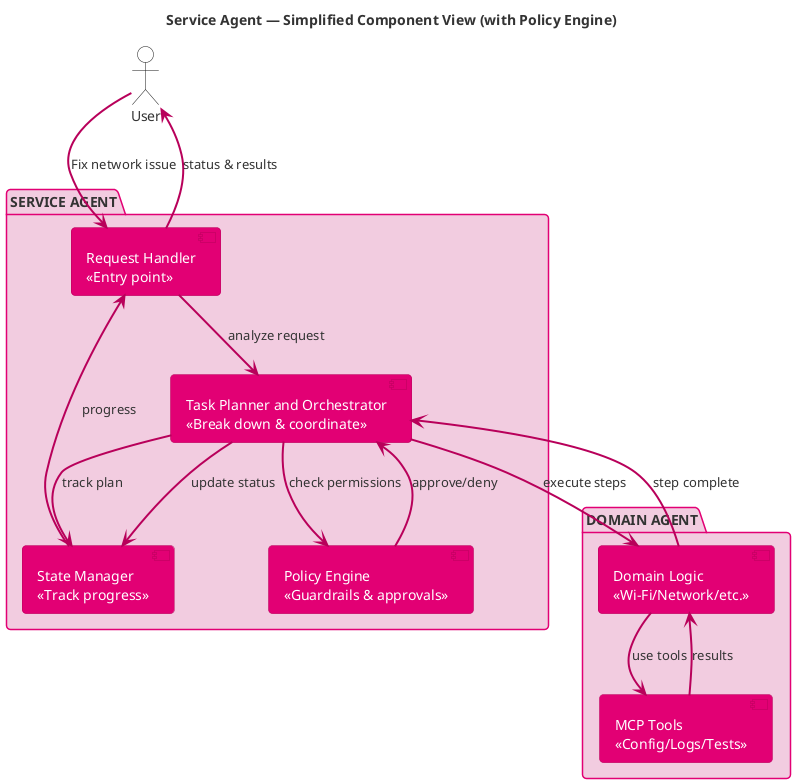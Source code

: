@startuml
' ======= Deutsche Telekom Magenta Theme =======
!define DT_MAGENTA     #E20074
!define DT_MAGENTA_DARK #B8005A
!define DT_MAGENTA_LIGHT #F2CCE0
!define DT_GRAY        #8C8C8C

skinparam backgroundColor transparent
skinparam shadowing false
skinparam roundCorner 8
skinparam defaultFontColor #333333
skinparam ArrowColor DT_MAGENTA_DARK
skinparam ArrowThickness 2

skinparam package {
  BackgroundColor DT_MAGENTA_LIGHT
  BorderColor DT_MAGENTA
  FontColor #333333
}

skinparam component {
  BackgroundColor DT_MAGENTA
  BorderColor DT_MAGENTA_DARK
  FontColor #FFFFFF
}

top to bottom direction
title Service Agent — Simplified Component View (with Policy Engine)

' ======= External User/System =======
actor "User" as USER #FFFFFF

' ======= Service Agent (Core) =======
package "SERVICE AGENT" as SA {
  component "Request Handler\n«Entry point»" as HANDLER
  component "Task Planner and Orchestrator\n«Break down & coordinate»" as PLANNER
  component "Policy Engine\n«Guardrails & approvals»" as POLICY
  component "State Manager\n«Track progress»" as STATE
}

' ======= Domain Agent =======
package "DOMAIN AGENT" as DA {
  component "Domain Logic\n«Wi-Fi/Network/etc.»" as DOMAIN
  component "MCP Tools\n«Config/Logs/Tests»" as TOOLS
}

' ======= Flow with Policy Engine =======
USER --> HANDLER : "Fix network issue"
HANDLER --> PLANNER : analyze request
PLANNER --> POLICY : check permissions
POLICY --> PLANNER : approve/deny
PLANNER --> STATE : track plan
PLANNER --> DOMAIN : execute steps
DOMAIN --> TOOLS : use tools
TOOLS --> DOMAIN : results
DOMAIN --> PLANNER : step complete
PLANNER --> STATE : update status
STATE --> HANDLER : progress
HANDLER --> USER : status & results

@enduml
